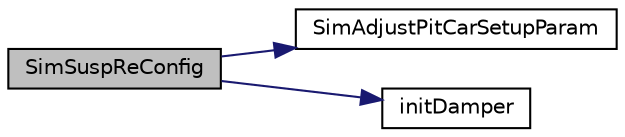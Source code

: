 digraph "SimSuspReConfig"
{
  edge [fontname="Helvetica",fontsize="10",labelfontname="Helvetica",labelfontsize="10"];
  node [fontname="Helvetica",fontsize="10",shape=record];
  rankdir="LR";
  Node1 [label="SimSuspReConfig",height=0.2,width=0.4,color="black", fillcolor="grey75", style="filled", fontcolor="black"];
  Node1 -> Node2 [color="midnightblue",fontsize="10",style="solid",fontname="Helvetica"];
  Node2 [label="SimAdjustPitCarSetupParam",height=0.2,width=0.4,color="black", fillcolor="white", style="filled",URL="$sim_8h.html#afc6ea13ff131943e4330a610e57095aa"];
  Node1 -> Node3 [color="midnightblue",fontsize="10",style="solid",fontname="Helvetica"];
  Node3 [label="initDamper",height=0.2,width=0.4,color="black", fillcolor="white", style="filled",URL="$susp_8cpp.html#a007c83519cce3fa801ccc24cf2341997"];
}
